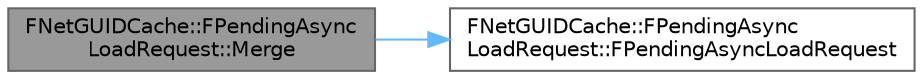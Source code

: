 digraph "FNetGUIDCache::FPendingAsyncLoadRequest::Merge"
{
 // INTERACTIVE_SVG=YES
 // LATEX_PDF_SIZE
  bgcolor="transparent";
  edge [fontname=Helvetica,fontsize=10,labelfontname=Helvetica,labelfontsize=10];
  node [fontname=Helvetica,fontsize=10,shape=box,height=0.2,width=0.4];
  rankdir="LR";
  Node1 [id="Node000001",label="FNetGUIDCache::FPendingAsync\lLoadRequest::Merge",height=0.2,width=0.4,color="gray40", fillcolor="grey60", style="filled", fontcolor="black",tooltip=" "];
  Node1 -> Node2 [id="edge1_Node000001_Node000002",color="steelblue1",style="solid",tooltip=" "];
  Node2 [id="Node000002",label="FNetGUIDCache::FPendingAsync\lLoadRequest::FPendingAsyncLoadRequest",height=0.2,width=0.4,color="grey40", fillcolor="white", style="filled",URL="$da/dfd/structFNetGUIDCache_1_1FPendingAsyncLoadRequest.html#a1570145601a3140f054172569f616c04",tooltip=" "];
}
